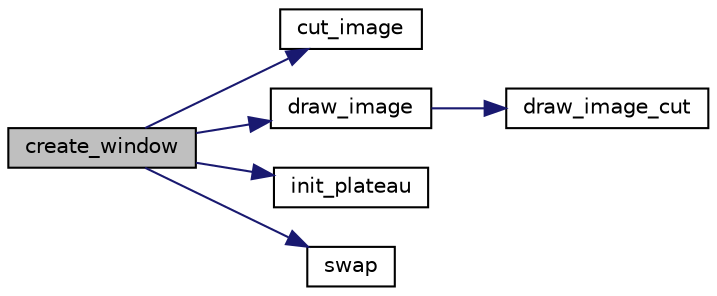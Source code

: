 digraph "create_window"
{
 // LATEX_PDF_SIZE
  edge [fontname="Helvetica",fontsize="10",labelfontname="Helvetica",labelfontsize="10"];
  node [fontname="Helvetica",fontsize="10",shape=record];
  rankdir="LR";
  Node1 [label="create_window",height=0.2,width=0.4,color="black", fillcolor="grey75", style="filled", fontcolor="black",tooltip="Créer la fenêtre et initialise le plateau de jeu."];
  Node1 -> Node2 [color="midnightblue",fontsize="10",style="solid",fontname="Helvetica"];
  Node2 [label="cut_image",height=0.2,width=0.4,color="black", fillcolor="white", style="filled",URL="$main_8c.html#aa4620b517f7b558f19d8bc31c7a0ec19",tooltip="Coupe l'image en 16 morceaux et l'assigne à chaque case du plateau."];
  Node1 -> Node3 [color="midnightblue",fontsize="10",style="solid",fontname="Helvetica"];
  Node3 [label="draw_image",height=0.2,width=0.4,color="black", fillcolor="white", style="filled",URL="$main_8c.html#a151f4c66589944d167b894b1b03493b2",tooltip="Dessine contenu dans chaque case du plateau."];
  Node3 -> Node4 [color="midnightblue",fontsize="10",style="solid",fontname="Helvetica"];
  Node4 [label="draw_image_cut",height=0.2,width=0.4,color="black", fillcolor="white", style="filled",URL="$main_8c.html#a3d14f2b8c725c014f134724b3d490f96",tooltip="Dessine l'image sur le plateau sauf celle de la case vide."];
  Node1 -> Node5 [color="midnightblue",fontsize="10",style="solid",fontname="Helvetica"];
  Node5 [label="init_plateau",height=0.2,width=0.4,color="black", fillcolor="white", style="filled",URL="$main_8c.html#a5d0eb215545a8a2d4194831fceb6a3c5",tooltip="Initialise le plateau de jeu."];
  Node1 -> Node6 [color="midnightblue",fontsize="10",style="solid",fontname="Helvetica"];
  Node6 [label="swap",height=0.2,width=0.4,color="black", fillcolor="white", style="filled",URL="$main_8c.html#ab5e0a2af6e8a3a5c2ecee4f1ff4a8287",tooltip="Echange deux cases du plateau."];
}

